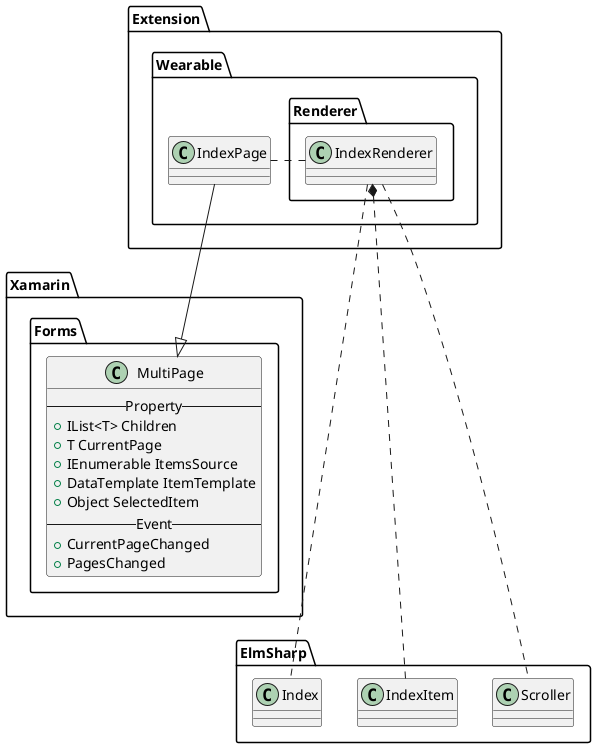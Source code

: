 @startuml IndexPage.png

package "Xamarin.Forms" {
    class MultiPage{
        --Property--
        +IList<T> Children
        +T CurrentPage
        +IEnumerable ItemsSource
        +DataTemplate ItemTemplate
        +Object SelectedItem
        --Event--
        +CurrentPageChanged
        +PagesChanged
    }
}

package "Extension.Wearable" {
   class IndexPage {
    }

    IndexPage --|> MultiPage
}


package "Extension.Wearable.Renderer" { 
    class IndexRenderer
    IndexRenderer .l. IndexPage
}

package "ElmSharp" {
    IndexRenderer ... ElmSharp.Index
    IndexRenderer *.. ElmSharp.IndexItem
    IndexRenderer ... ElmSharp.Scroller
}

@enduml

@startuml Check.png

package "Xamarin.Forms" {
    class Switch{
        --BindableProperty--
        {static} +IsToggledProperty
        --Property--
        +bool IsToggled
        --Event--
        +Toggled
    }
}

package "Extension.Wearable" {
   class Check {
        --BindableProperty--
        {static} +DisplayStyleProperty
        --Property--
        +CheckDisplayStyle DisplayStyle
    }

    enum CheckDisplayStyle {
      Default,
      Onoff,
      Small
    }

    Check *-d- CheckDisplayStyle
    Check --|> Switch
}



package "Extension.Wearable.Renderer" { 
    class CheckRenderer
    CheckRenderer .l. Check
}

package "ElmSharp" {
    class Check
}

CheckRenderer *.. ElmSharp.Check
@enduml

@startuml Radio.png

package "Extension.Wearable" {
   class Radio {
        --BindableProperty--
        {static} +ValueProperty
        {static} +IsSelectedProperty
        {static} +GroupNameProperty
        --Property--
        +string Value
        +bool IsSelected
        +string GroupName
        --Event--
        +Selected
    }
}


package "Extension.Wearable.Renderer" { 
    class RadioRenderer
    RadioRenderer .l. Radio
}

package "ElmSharp" {
    class Radio
}

RadioRenderer *.. ElmSharp.Radio
@enduml